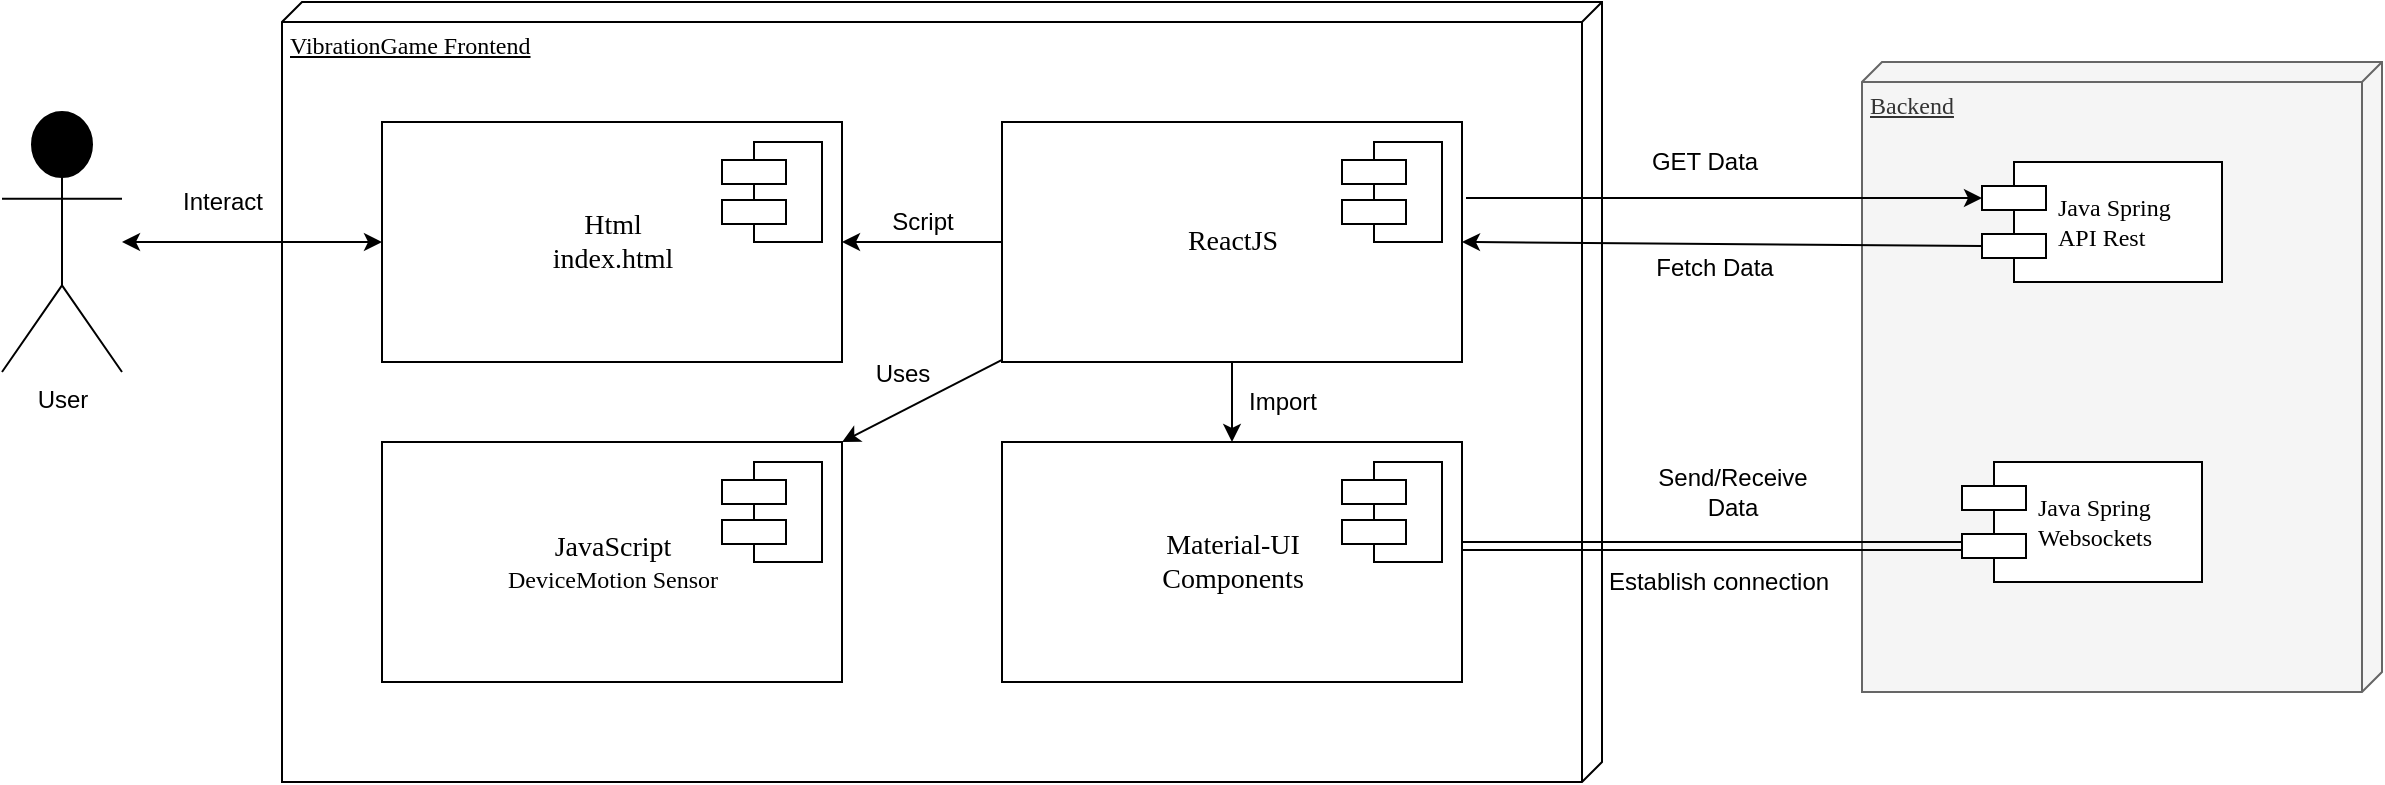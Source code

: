<mxfile version="14.8.2" type="device"><diagram name="Page-1" id="5f0bae14-7c28-e335-631c-24af17079c00"><mxGraphModel dx="2522" dy="1644" grid="1" gridSize="10" guides="1" tooltips="1" connect="1" arrows="1" fold="1" page="1" pageScale="1" pageWidth="1100" pageHeight="850" background="none" math="0" shadow="0"><root><mxCell id="0"/><mxCell id="1" parent="0"/><mxCell id="39150e848f15840c-1" value="VibrationGame Frontend" style="verticalAlign=top;align=left;spacingTop=8;spacingLeft=2;spacingRight=12;shape=cube;size=10;direction=south;fontStyle=4;html=1;rounded=0;shadow=0;comic=0;labelBackgroundColor=none;strokeWidth=1;fontFamily=Verdana;fontSize=12" parent="1" vertex="1"><mxGeometry x="120" y="-30" width="660" height="390" as="geometry"/></mxCell><mxCell id="39150e848f15840c-3" value="Backend" style="verticalAlign=top;align=left;spacingTop=8;spacingLeft=2;spacingRight=12;shape=cube;size=10;direction=south;fontStyle=4;html=1;rounded=0;shadow=0;comic=0;labelBackgroundColor=none;strokeWidth=1;fontFamily=Verdana;fontSize=12;fillColor=#f5f5f5;strokeColor=#666666;fontColor=#333333;" parent="1" vertex="1"><mxGeometry x="910" width="260" height="315" as="geometry"/></mxCell><mxCell id="39150e848f15840c-4" value="&lt;font style=&quot;font-size: 14px&quot;&gt;Html&lt;br&gt;index.html&lt;/font&gt;" style="html=1;rounded=0;shadow=0;comic=0;labelBackgroundColor=none;strokeWidth=1;fontFamily=Verdana;fontSize=12;align=center;" parent="1" vertex="1"><mxGeometry x="170" y="30" width="230" height="120" as="geometry"/></mxCell><mxCell id="PbA2yvRgqI2sR2YvTUQy-34" style="edgeStyle=none;rounded=0;orthogonalLoop=1;jettySize=auto;html=1;exitX=0;exitY=0.7;exitDx=0;exitDy=0;entryX=1;entryY=0.5;entryDx=0;entryDy=0;fontSize=12;" parent="1" source="39150e848f15840c-10" target="PbA2yvRgqI2sR2YvTUQy-13" edge="1"><mxGeometry relative="1" as="geometry"/></mxCell><mxCell id="PbA2yvRgqI2sR2YvTUQy-35" value="Fetch Data" style="edgeLabel;html=1;align=center;verticalAlign=middle;resizable=0;points=[];fontSize=12;" parent="PbA2yvRgqI2sR2YvTUQy-34" vertex="1" connectable="0"><mxGeometry x="0.104" y="2" relative="1" as="geometry"><mxPoint x="9" y="10" as="offset"/></mxGeometry></mxCell><mxCell id="39150e848f15840c-10" value="Java Spring&lt;br&gt;API Rest" style="shape=component;align=left;spacingLeft=36;rounded=0;shadow=0;comic=0;labelBackgroundColor=none;strokeWidth=1;fontFamily=Verdana;fontSize=12;html=1;" parent="1" vertex="1"><mxGeometry x="970" y="50" width="120" height="60" as="geometry"/></mxCell><mxCell id="PbA2yvRgqI2sR2YvTUQy-3" value="User&lt;br&gt;" style="shape=umlActor;verticalLabelPosition=bottom;verticalAlign=top;html=1;outlineConnect=0;fillColor=#000000;" parent="1" vertex="1"><mxGeometry x="-20" y="25" width="60" height="130" as="geometry"/></mxCell><mxCell id="PbA2yvRgqI2sR2YvTUQy-8" value="" style="shape=component;align=left;spacingLeft=36;rounded=0;shadow=0;comic=0;labelBackgroundColor=none;strokeWidth=1;fontFamily=Verdana;fontSize=12;html=1;" parent="1" vertex="1"><mxGeometry x="340" y="40" width="50" height="50" as="geometry"/></mxCell><mxCell id="PbA2yvRgqI2sR2YvTUQy-11" value="&lt;span style=&quot;font-size: 14px&quot;&gt;JavaScript&lt;br&gt;&lt;/span&gt;DeviceMotion Sensor" style="html=1;rounded=0;shadow=0;comic=0;labelBackgroundColor=none;strokeWidth=1;fontFamily=Verdana;fontSize=12;align=center;" parent="1" vertex="1"><mxGeometry x="170" y="190" width="230" height="120" as="geometry"/></mxCell><mxCell id="PbA2yvRgqI2sR2YvTUQy-12" value="" style="shape=component;align=left;spacingLeft=36;rounded=0;shadow=0;comic=0;labelBackgroundColor=none;strokeWidth=1;fontFamily=Verdana;fontSize=12;html=1;" parent="1" vertex="1"><mxGeometry x="340" y="200" width="50" height="50" as="geometry"/></mxCell><mxCell id="PbA2yvRgqI2sR2YvTUQy-17" style="edgeStyle=none;rounded=0;orthogonalLoop=1;jettySize=auto;html=1;entryX=1;entryY=0.5;entryDx=0;entryDy=0;" parent="1" source="PbA2yvRgqI2sR2YvTUQy-13" target="39150e848f15840c-4" edge="1"><mxGeometry relative="1" as="geometry"/></mxCell><mxCell id="PbA2yvRgqI2sR2YvTUQy-18" value="&lt;font style=&quot;font-size: 12px&quot;&gt;Script&lt;/font&gt;" style="edgeLabel;html=1;align=center;verticalAlign=middle;resizable=0;points=[];fontSize=12;" parent="PbA2yvRgqI2sR2YvTUQy-17" vertex="1" connectable="0"><mxGeometry x="-0.25" y="1" relative="1" as="geometry"><mxPoint x="-10" y="-11" as="offset"/></mxGeometry></mxCell><mxCell id="PbA2yvRgqI2sR2YvTUQy-22" value="&lt;font style=&quot;font-size: 12px&quot;&gt;Import&lt;/font&gt;" style="edgeStyle=none;rounded=0;orthogonalLoop=1;jettySize=auto;html=1;entryX=0.5;entryY=0;entryDx=0;entryDy=0;" parent="1" source="PbA2yvRgqI2sR2YvTUQy-13" target="PbA2yvRgqI2sR2YvTUQy-19" edge="1"><mxGeometry y="25" relative="1" as="geometry"><mxPoint as="offset"/></mxGeometry></mxCell><mxCell id="PbA2yvRgqI2sR2YvTUQy-27" style="edgeStyle=none;rounded=0;orthogonalLoop=1;jettySize=auto;html=1;entryX=1;entryY=0;entryDx=0;entryDy=0;" parent="1" source="PbA2yvRgqI2sR2YvTUQy-13" target="PbA2yvRgqI2sR2YvTUQy-11" edge="1"><mxGeometry relative="1" as="geometry"/></mxCell><mxCell id="PbA2yvRgqI2sR2YvTUQy-28" value="Uses" style="edgeLabel;html=1;align=center;verticalAlign=middle;resizable=0;points=[];fontSize=12;" parent="PbA2yvRgqI2sR2YvTUQy-27" vertex="1" connectable="0"><mxGeometry x="-0.283" y="1" relative="1" as="geometry"><mxPoint x="-22" y="-9" as="offset"/></mxGeometry></mxCell><mxCell id="PbA2yvRgqI2sR2YvTUQy-13" value="&lt;span style=&quot;font-size: 14px&quot;&gt;ReactJS&lt;/span&gt;" style="html=1;rounded=0;shadow=0;comic=0;labelBackgroundColor=none;strokeWidth=1;fontFamily=Verdana;fontSize=12;align=center;" parent="1" vertex="1"><mxGeometry x="480" y="30" width="230" height="120" as="geometry"/></mxCell><mxCell id="PbA2yvRgqI2sR2YvTUQy-32" style="edgeStyle=none;rounded=0;orthogonalLoop=1;jettySize=auto;html=1;entryX=0;entryY=0.3;entryDx=0;entryDy=0;fontSize=12;" parent="1" target="39150e848f15840c-10" edge="1"><mxGeometry relative="1" as="geometry"><mxPoint x="712" y="68" as="sourcePoint"/></mxGeometry></mxCell><mxCell id="PbA2yvRgqI2sR2YvTUQy-33" value="GET Data" style="edgeLabel;html=1;align=center;verticalAlign=middle;resizable=0;points=[];fontSize=12;" parent="PbA2yvRgqI2sR2YvTUQy-32" vertex="1" connectable="0"><mxGeometry x="0.169" y="-2" relative="1" as="geometry"><mxPoint x="-32" y="-20" as="offset"/></mxGeometry></mxCell><mxCell id="PbA2yvRgqI2sR2YvTUQy-14" value="" style="shape=component;align=left;spacingLeft=36;rounded=0;shadow=0;comic=0;labelBackgroundColor=none;strokeWidth=1;fontFamily=Verdana;fontSize=12;html=1;" parent="1" vertex="1"><mxGeometry x="650" y="40" width="50" height="50" as="geometry"/></mxCell><mxCell id="PbA2yvRgqI2sR2YvTUQy-37" style="edgeStyle=none;rounded=0;orthogonalLoop=1;jettySize=auto;html=1;entryX=0;entryY=0.7;entryDx=0;entryDy=0;fontSize=12;shape=link;" parent="1" target="PbA2yvRgqI2sR2YvTUQy-31" edge="1"><mxGeometry relative="1" as="geometry"><mxPoint x="710" y="242" as="sourcePoint"/></mxGeometry></mxCell><mxCell id="PbA2yvRgqI2sR2YvTUQy-38" value="Establish connection" style="edgeLabel;html=1;align=center;verticalAlign=middle;resizable=0;points=[];fontSize=12;" parent="PbA2yvRgqI2sR2YvTUQy-37" vertex="1" connectable="0"><mxGeometry x="-0.163" y="-1" relative="1" as="geometry"><mxPoint x="23" y="17" as="offset"/></mxGeometry></mxCell><mxCell id="PbA2yvRgqI2sR2YvTUQy-19" value="&lt;span style=&quot;font-size: 14px&quot;&gt;Material-UI&lt;br&gt;Components&lt;br&gt;&lt;/span&gt;" style="html=1;rounded=0;shadow=0;comic=0;labelBackgroundColor=none;strokeWidth=1;fontFamily=Verdana;fontSize=12;align=center;" parent="1" vertex="1"><mxGeometry x="480" y="190" width="230" height="120" as="geometry"/></mxCell><mxCell id="PbA2yvRgqI2sR2YvTUQy-21" value="" style="shape=component;align=left;spacingLeft=36;rounded=0;shadow=0;comic=0;labelBackgroundColor=none;strokeWidth=1;fontFamily=Verdana;fontSize=12;html=1;" parent="1" vertex="1"><mxGeometry x="650" y="200" width="50" height="50" as="geometry"/></mxCell><mxCell id="PbA2yvRgqI2sR2YvTUQy-29" value="" style="endArrow=classic;startArrow=classic;html=1;entryX=0;entryY=0.5;entryDx=0;entryDy=0;" parent="1" source="PbA2yvRgqI2sR2YvTUQy-3" target="39150e848f15840c-4" edge="1"><mxGeometry width="50" height="50" relative="1" as="geometry"><mxPoint x="40" y="90" as="sourcePoint"/><mxPoint x="90" y="40" as="targetPoint"/></mxGeometry></mxCell><mxCell id="PbA2yvRgqI2sR2YvTUQy-30" value="Interact" style="edgeLabel;html=1;align=center;verticalAlign=middle;resizable=0;points=[];fontSize=12;" parent="PbA2yvRgqI2sR2YvTUQy-29" vertex="1" connectable="0"><mxGeometry x="-0.538" y="1" relative="1" as="geometry"><mxPoint x="20" y="-19" as="offset"/></mxGeometry></mxCell><mxCell id="PbA2yvRgqI2sR2YvTUQy-31" value="Java Spring&lt;br&gt;Websockets" style="shape=component;align=left;spacingLeft=36;rounded=0;shadow=0;comic=0;labelBackgroundColor=none;strokeWidth=1;fontFamily=Verdana;fontSize=12;html=1;" parent="1" vertex="1"><mxGeometry x="960" y="200" width="120" height="60" as="geometry"/></mxCell><mxCell id="PbA2yvRgqI2sR2YvTUQy-39" value="Send/Receive&lt;br&gt;Data" style="text;html=1;align=center;verticalAlign=middle;resizable=0;points=[];autosize=1;strokeColor=none;fontSize=12;" parent="1" vertex="1"><mxGeometry x="800" y="200" width="90" height="30" as="geometry"/></mxCell></root></mxGraphModel></diagram></mxfile>